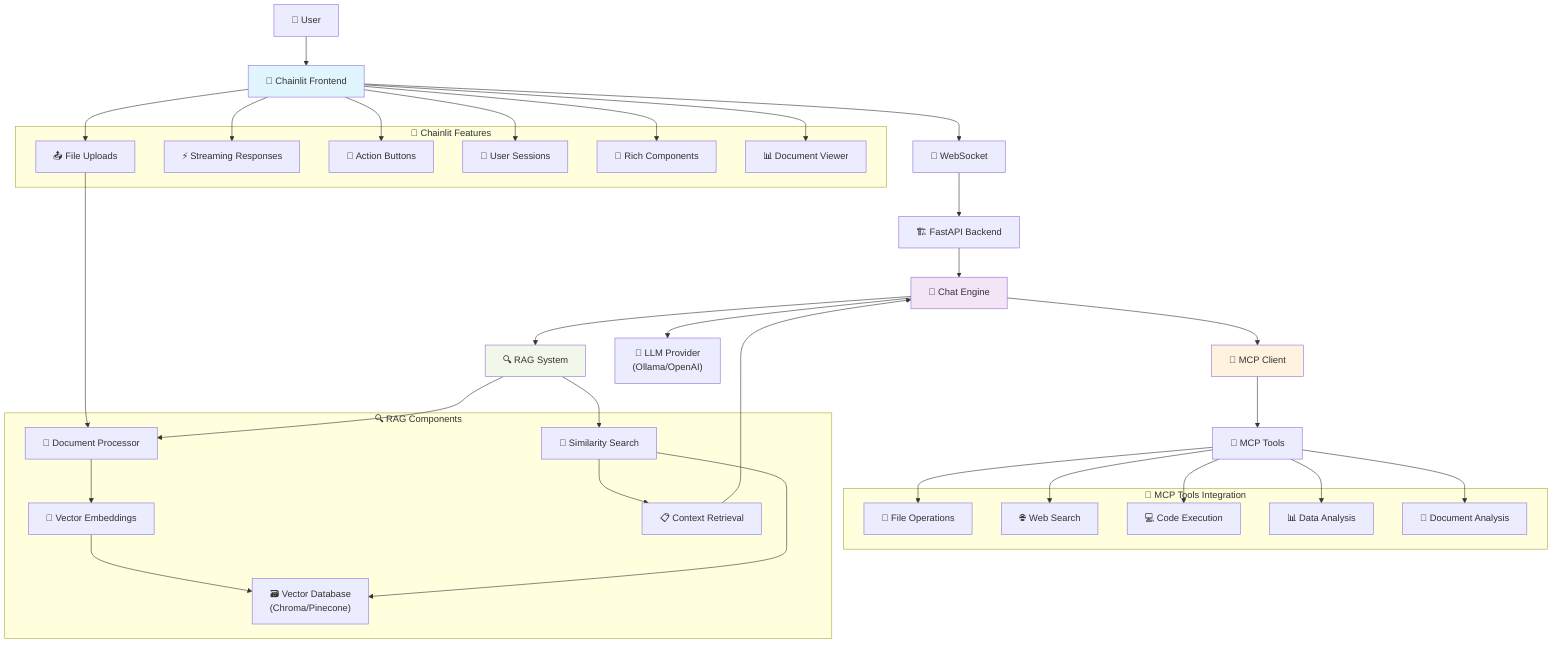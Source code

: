 graph TD
    A["👤 User"] --> B["💬 Chainlit Frontend"]
    B --> C["🔄 WebSocket"]
    C --> D["🏗️ FastAPI Backend"]
    
    D --> E["🤖 Chat Engine"]
    E --> F["📡 MCP Client"]
    F --> G["🔧 MCP Tools"]
    E --> R["🔍 RAG System"]
    
    E --> H["🧠 LLM Provider<br/>(Ollama/OpenAI)"]
    
    subgraph "🎯 Chainlit Features"
        I["📤 File Uploads"]
        J["⚡ Streaming Responses"]
        K["🔘 Action Buttons"]
        L["👥 User Sessions"]
        M["🎨 Rich Components"]
        N2["📊 Document Viewer"]
    end
    
    subgraph "🔧 MCP Tools Integration"
        N["📁 File Operations"]
        O["🌐 Web Search"]
        P["💻 Code Execution"]
        Q["📊 Data Analysis"]
        R2["📄 Document Analysis"]
    end
    
    subgraph "🔍 RAG Components"
        S["📝 Document Processor"]
        T["🧮 Vector Embeddings"]
        U["🗃️ Vector Database<br/>(Chroma/Pinecone)"]
        V["🔎 Similarity Search"]
        W["📋 Context Retrieval"]
    end
    
    B --> I
    B --> J
    B --> K
    B --> L
    B --> M
    B --> N2
    
    G --> N
    G --> O
    G --> P
    G --> Q
    G --> R2
    
    I --> S
    R --> S
    S --> T
    T --> U
    R --> V
    V --> U
    V --> W
    W --> E
    
    style B fill:#e1f5fe
    style E fill:#f3e5f5
    style F fill:#fff3e0
    style R fill:#f1f8e9